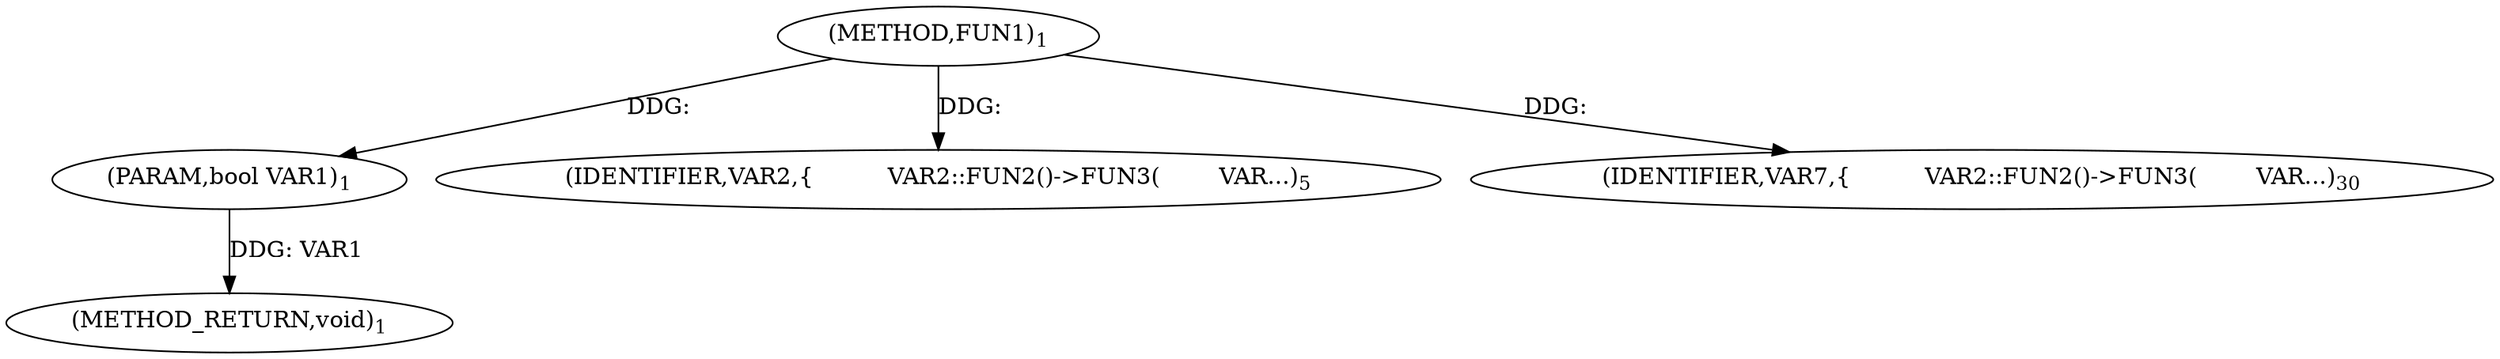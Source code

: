 digraph "FUN1" {  
"8" [label = <(METHOD,FUN1)<SUB>1</SUB>> ]
"13" [label = <(METHOD_RETURN,void)<SUB>1</SUB>> ]
"9" [label = <(PARAM,bool VAR1)<SUB>1</SUB>> ]
"11" [label = <(IDENTIFIER,VAR2,{


     
     VAR2::FUN2()-&gt;FUN3(

        VAR...)<SUB>5</SUB>> ]
"12" [label = <(IDENTIFIER,VAR7,{


     
     VAR2::FUN2()-&gt;FUN3(

        VAR...)<SUB>30</SUB>> ]
  "9" -> "13"  [ label = "DDG: VAR1"] 
  "8" -> "9"  [ label = "DDG: "] 
  "8" -> "11"  [ label = "DDG: "] 
  "8" -> "12"  [ label = "DDG: "] 
}
